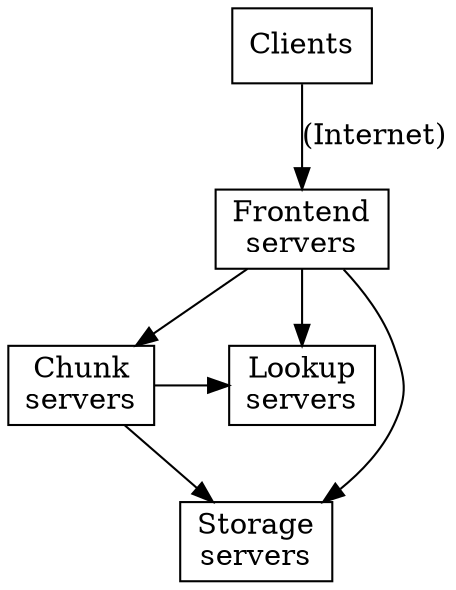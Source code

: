 digraph {
    node [shape=box, style=filled, fillcolor="#ffffff"]

    client [label="Clients"]
    frontend [label="Frontend\nservers"]
    subgraph grouped {
        rank=same;
        chunk [label="Chunk\nservers"]
        lookup [label="Lookup\nservers"]
    }
    storage [label="Storage\nservers"]

    client->frontend [label="(Internet)"];
    frontend->chunk;
    frontend->lookup;
    frontend->storage;
    chunk->lookup;
    chunk->storage;
}
